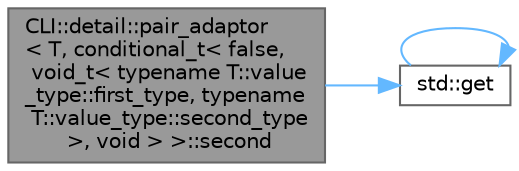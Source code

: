 digraph "CLI::detail::pair_adaptor&lt; T, conditional_t&lt; false, void_t&lt; typename T::value_type::first_type, typename T::value_type::second_type &gt;, void &gt; &gt;::second"
{
 // LATEX_PDF_SIZE
  bgcolor="transparent";
  edge [fontname=Helvetica,fontsize=10,labelfontname=Helvetica,labelfontsize=10];
  node [fontname=Helvetica,fontsize=10,shape=box,height=0.2,width=0.4];
  rankdir="LR";
  Node1 [id="Node000001",label="CLI::detail::pair_adaptor\l\< T, conditional_t\< false,\l void_t\< typename T::value\l_type::first_type, typename\l T::value_type::second_type\l \>, void \> \>::second",height=0.2,width=0.4,color="gray40", fillcolor="grey60", style="filled", fontcolor="black",tooltip="Get the second value (really just the underlying value)"];
  Node1 -> Node2 [id="edge1_Node000001_Node000002",color="steelblue1",style="solid",tooltip=" "];
  Node2 [id="Node000002",label="std::get",height=0.2,width=0.4,color="grey40", fillcolor="white", style="filled",URL="$namespacestd.html#aae41d8280b7ccc3f0e0a0be2dab21c8f",tooltip="Gets an element by index."];
  Node2 -> Node2 [id="edge2_Node000002_Node000002",color="steelblue1",style="solid",tooltip=" "];
}
